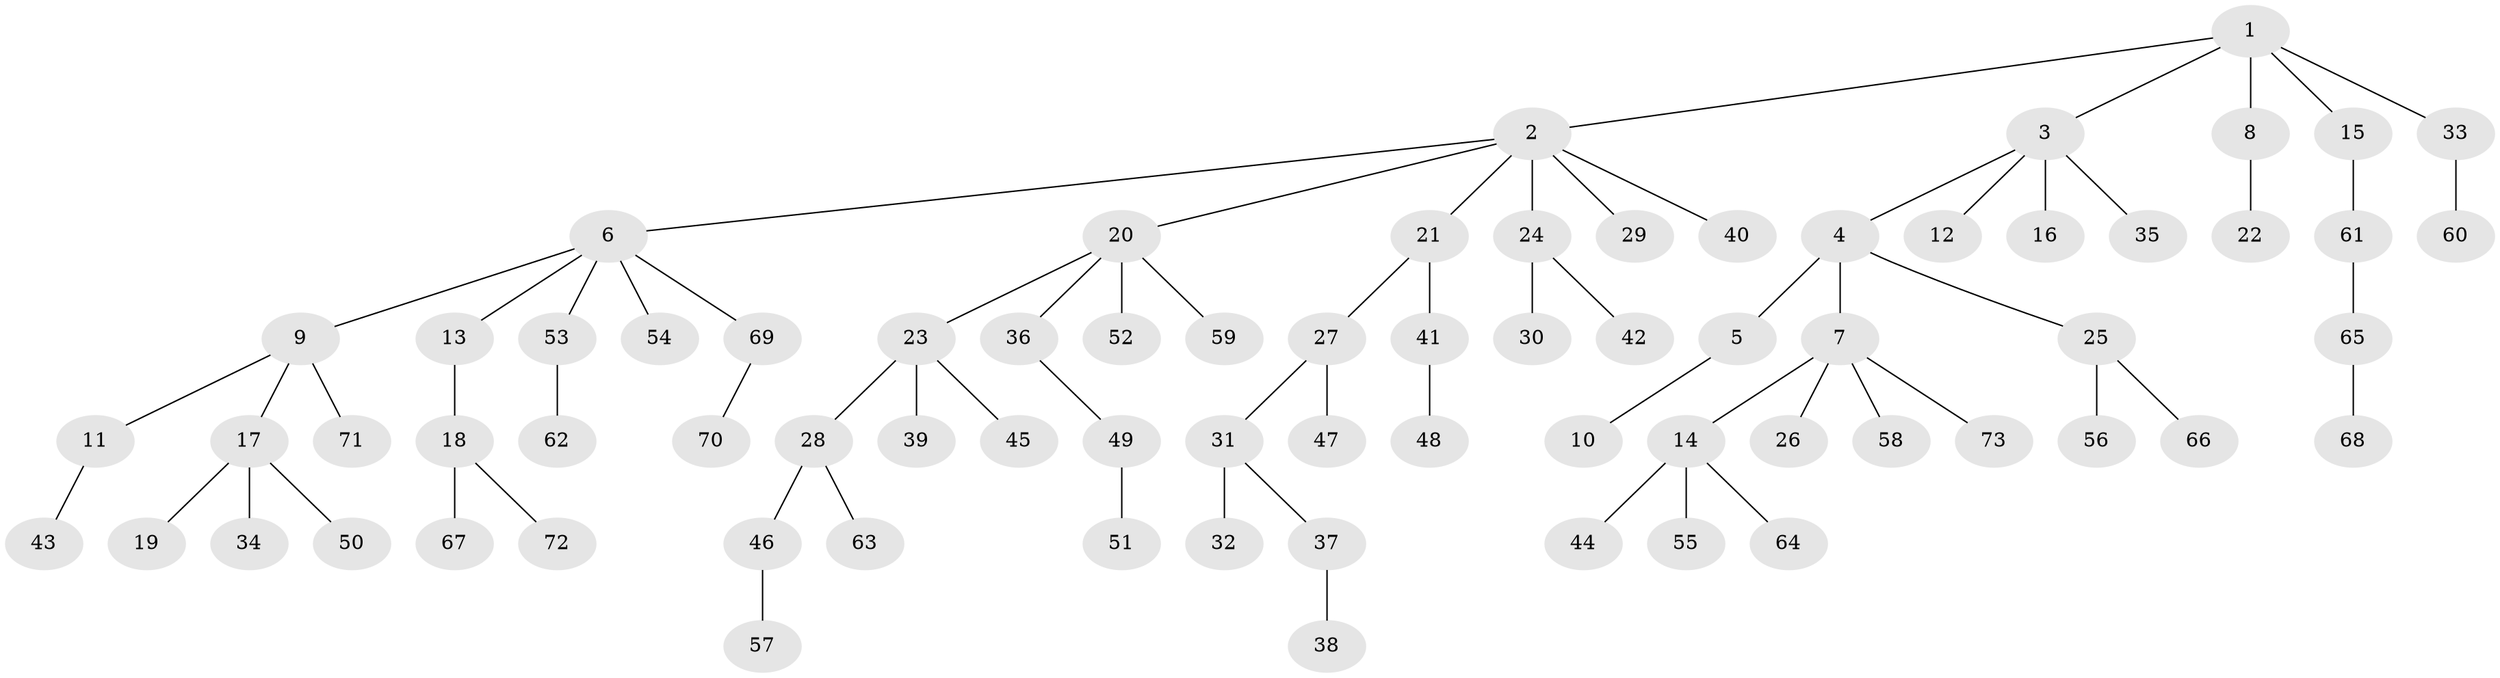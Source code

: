 // coarse degree distribution, {10: 0.034482758620689655, 4: 0.10344827586206896, 2: 0.1724137931034483, 3: 0.06896551724137931, 1: 0.6206896551724138}
// Generated by graph-tools (version 1.1) at 2025/19/03/04/25 18:19:11]
// undirected, 73 vertices, 72 edges
graph export_dot {
graph [start="1"]
  node [color=gray90,style=filled];
  1;
  2;
  3;
  4;
  5;
  6;
  7;
  8;
  9;
  10;
  11;
  12;
  13;
  14;
  15;
  16;
  17;
  18;
  19;
  20;
  21;
  22;
  23;
  24;
  25;
  26;
  27;
  28;
  29;
  30;
  31;
  32;
  33;
  34;
  35;
  36;
  37;
  38;
  39;
  40;
  41;
  42;
  43;
  44;
  45;
  46;
  47;
  48;
  49;
  50;
  51;
  52;
  53;
  54;
  55;
  56;
  57;
  58;
  59;
  60;
  61;
  62;
  63;
  64;
  65;
  66;
  67;
  68;
  69;
  70;
  71;
  72;
  73;
  1 -- 2;
  1 -- 3;
  1 -- 8;
  1 -- 15;
  1 -- 33;
  2 -- 6;
  2 -- 20;
  2 -- 21;
  2 -- 24;
  2 -- 29;
  2 -- 40;
  3 -- 4;
  3 -- 12;
  3 -- 16;
  3 -- 35;
  4 -- 5;
  4 -- 7;
  4 -- 25;
  5 -- 10;
  6 -- 9;
  6 -- 13;
  6 -- 53;
  6 -- 54;
  6 -- 69;
  7 -- 14;
  7 -- 26;
  7 -- 58;
  7 -- 73;
  8 -- 22;
  9 -- 11;
  9 -- 17;
  9 -- 71;
  11 -- 43;
  13 -- 18;
  14 -- 44;
  14 -- 55;
  14 -- 64;
  15 -- 61;
  17 -- 19;
  17 -- 34;
  17 -- 50;
  18 -- 67;
  18 -- 72;
  20 -- 23;
  20 -- 36;
  20 -- 52;
  20 -- 59;
  21 -- 27;
  21 -- 41;
  23 -- 28;
  23 -- 39;
  23 -- 45;
  24 -- 30;
  24 -- 42;
  25 -- 56;
  25 -- 66;
  27 -- 31;
  27 -- 47;
  28 -- 46;
  28 -- 63;
  31 -- 32;
  31 -- 37;
  33 -- 60;
  36 -- 49;
  37 -- 38;
  41 -- 48;
  46 -- 57;
  49 -- 51;
  53 -- 62;
  61 -- 65;
  65 -- 68;
  69 -- 70;
}
